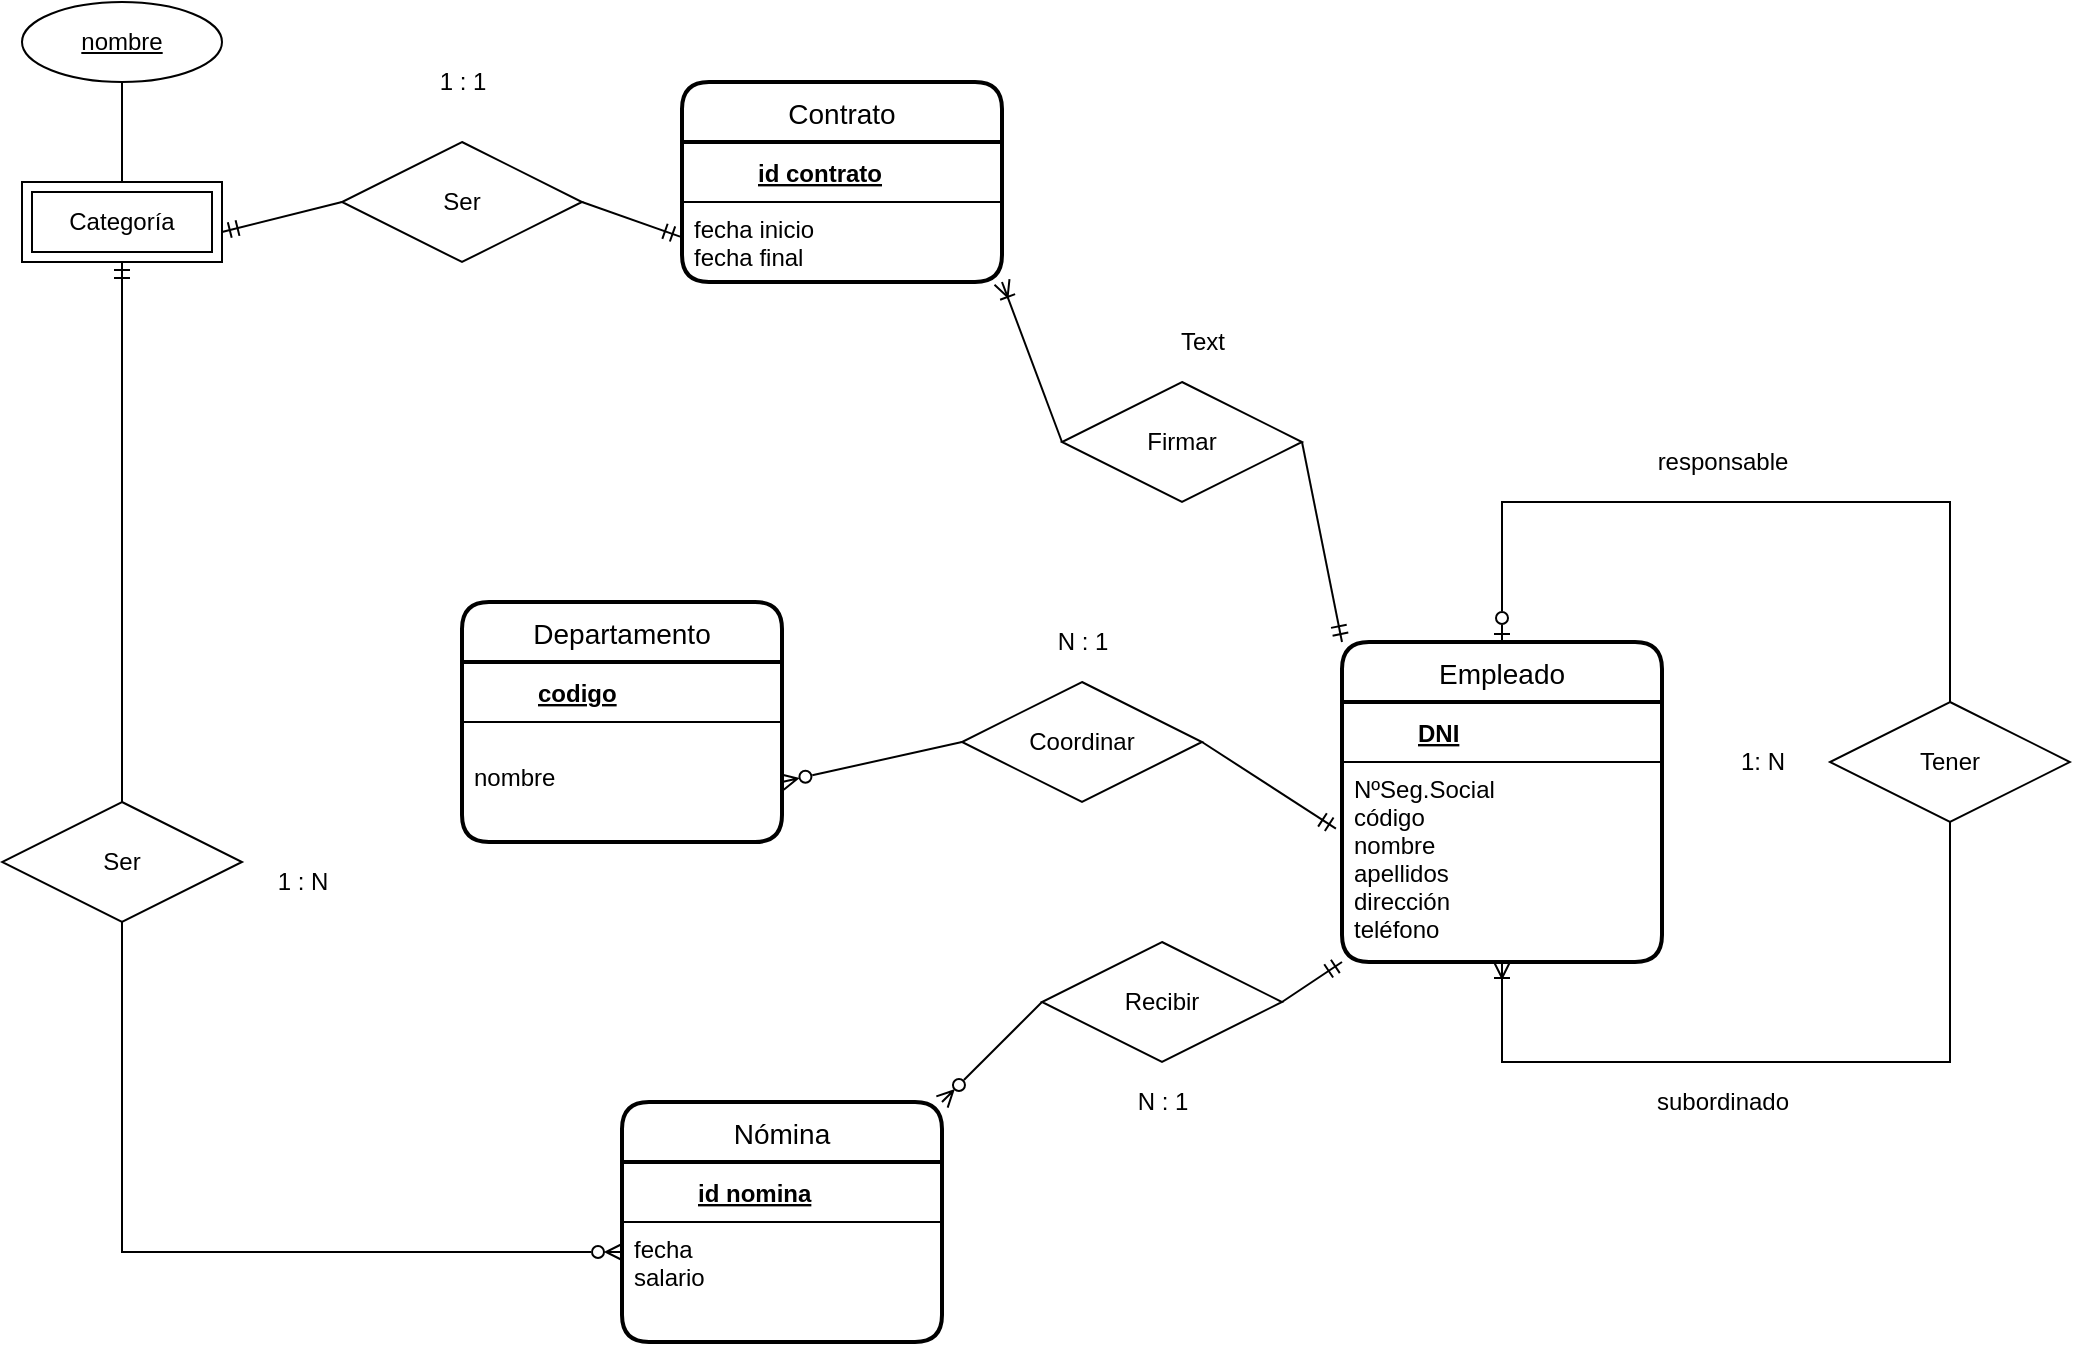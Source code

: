 <mxfile version="16.5.1" type="device"><diagram id="UYSSrEfnbiglc4Ua-VsY" name="Página-1"><mxGraphModel dx="2249" dy="2026" grid="1" gridSize="10" guides="1" tooltips="1" connect="1" arrows="1" fold="1" page="1" pageScale="1" pageWidth="827" pageHeight="1169" math="0" shadow="0"><root><mxCell id="0"/><mxCell id="1" parent="0"/><mxCell id="nhI9wyIcXoTq6VCzakzn-1" value="Empleado" style="swimlane;childLayout=stackLayout;horizontal=1;startSize=30;horizontalStack=0;rounded=1;fontSize=14;fontStyle=0;strokeWidth=2;resizeParent=0;resizeLast=1;shadow=0;dashed=0;align=center;" vertex="1" parent="1"><mxGeometry x="110" y="150" width="160" height="160" as="geometry"/></mxCell><mxCell id="nhI9wyIcXoTq6VCzakzn-43" value="" style="shape=table;startSize=0;container=1;collapsible=1;childLayout=tableLayout;fixedRows=1;rowLines=0;fontStyle=0;align=center;resizeLast=1;strokeColor=none;fillColor=none;collapsible=0;" vertex="1" parent="nhI9wyIcXoTq6VCzakzn-1"><mxGeometry y="30" width="160" height="30" as="geometry"/></mxCell><mxCell id="nhI9wyIcXoTq6VCzakzn-44" value="" style="shape=tableRow;horizontal=0;startSize=0;swimlaneHead=0;swimlaneBody=0;fillColor=none;collapsible=0;dropTarget=0;points=[[0,0.5],[1,0.5]];portConstraint=eastwest;top=0;left=0;right=0;bottom=1;" vertex="1" parent="nhI9wyIcXoTq6VCzakzn-43"><mxGeometry width="160" height="30" as="geometry"/></mxCell><mxCell id="nhI9wyIcXoTq6VCzakzn-45" value="" style="shape=partialRectangle;connectable=0;fillColor=none;top=0;left=0;bottom=0;right=0;fontStyle=1;overflow=hidden;" vertex="1" parent="nhI9wyIcXoTq6VCzakzn-44"><mxGeometry width="30" height="30" as="geometry"><mxRectangle width="30" height="30" as="alternateBounds"/></mxGeometry></mxCell><mxCell id="nhI9wyIcXoTq6VCzakzn-46" value="DNI" style="shape=partialRectangle;connectable=0;fillColor=none;top=0;left=0;bottom=0;right=0;align=left;spacingLeft=6;fontStyle=5;overflow=hidden;" vertex="1" parent="nhI9wyIcXoTq6VCzakzn-44"><mxGeometry x="30" width="130" height="30" as="geometry"><mxRectangle width="130" height="30" as="alternateBounds"/></mxGeometry></mxCell><mxCell id="nhI9wyIcXoTq6VCzakzn-2" value="NºSeg.Social&#10;código&#10;nombre&#10;apellidos&#10;dirección&#10;teléfono&#10;" style="align=left;strokeColor=none;fillColor=none;spacingLeft=4;fontSize=12;verticalAlign=top;resizable=0;rotatable=0;part=1;" vertex="1" parent="nhI9wyIcXoTq6VCzakzn-1"><mxGeometry y="60" width="160" height="100" as="geometry"/></mxCell><mxCell id="nhI9wyIcXoTq6VCzakzn-5" value="Departamento" style="swimlane;childLayout=stackLayout;horizontal=1;startSize=30;horizontalStack=0;rounded=1;fontSize=14;fontStyle=0;strokeWidth=2;resizeParent=0;resizeLast=1;shadow=0;dashed=0;align=center;" vertex="1" parent="1"><mxGeometry x="-330" y="130" width="160" height="120" as="geometry"/></mxCell><mxCell id="nhI9wyIcXoTq6VCzakzn-47" value="" style="shape=table;startSize=0;container=1;collapsible=1;childLayout=tableLayout;fixedRows=1;rowLines=0;fontStyle=0;align=center;resizeLast=1;strokeColor=none;fillColor=none;collapsible=0;" vertex="1" parent="nhI9wyIcXoTq6VCzakzn-5"><mxGeometry y="30" width="160" height="30" as="geometry"/></mxCell><mxCell id="nhI9wyIcXoTq6VCzakzn-48" value="" style="shape=tableRow;horizontal=0;startSize=0;swimlaneHead=0;swimlaneBody=0;fillColor=none;collapsible=0;dropTarget=0;points=[[0,0.5],[1,0.5]];portConstraint=eastwest;top=0;left=0;right=0;bottom=1;" vertex="1" parent="nhI9wyIcXoTq6VCzakzn-47"><mxGeometry width="160" height="30" as="geometry"/></mxCell><mxCell id="nhI9wyIcXoTq6VCzakzn-49" value="" style="shape=partialRectangle;connectable=0;fillColor=none;top=0;left=0;bottom=0;right=0;fontStyle=1;overflow=hidden;" vertex="1" parent="nhI9wyIcXoTq6VCzakzn-48"><mxGeometry width="30" height="30" as="geometry"><mxRectangle width="30" height="30" as="alternateBounds"/></mxGeometry></mxCell><mxCell id="nhI9wyIcXoTq6VCzakzn-50" value="codigo" style="shape=partialRectangle;connectable=0;fillColor=none;top=0;left=0;bottom=0;right=0;align=left;spacingLeft=6;fontStyle=5;overflow=hidden;" vertex="1" parent="nhI9wyIcXoTq6VCzakzn-48"><mxGeometry x="30" width="130" height="30" as="geometry"><mxRectangle width="130" height="30" as="alternateBounds"/></mxGeometry></mxCell><mxCell id="nhI9wyIcXoTq6VCzakzn-6" value="&#10;nombre&#10;" style="align=left;strokeColor=none;fillColor=none;spacingLeft=4;fontSize=12;verticalAlign=top;resizable=0;rotatable=0;part=1;" vertex="1" parent="nhI9wyIcXoTq6VCzakzn-5"><mxGeometry y="60" width="160" height="60" as="geometry"/></mxCell><mxCell id="nhI9wyIcXoTq6VCzakzn-9" value="Contrato" style="swimlane;childLayout=stackLayout;horizontal=1;startSize=30;horizontalStack=0;rounded=1;fontSize=14;fontStyle=0;strokeWidth=2;resizeParent=0;resizeLast=1;shadow=0;dashed=0;align=center;" vertex="1" parent="1"><mxGeometry x="-220" y="-130" width="160" height="100" as="geometry"/></mxCell><mxCell id="nhI9wyIcXoTq6VCzakzn-39" value="" style="shape=table;startSize=0;container=1;collapsible=1;childLayout=tableLayout;fixedRows=1;rowLines=0;fontStyle=0;align=center;resizeLast=1;strokeColor=none;fillColor=none;collapsible=0;" vertex="1" parent="nhI9wyIcXoTq6VCzakzn-9"><mxGeometry y="30" width="160" height="30" as="geometry"/></mxCell><mxCell id="nhI9wyIcXoTq6VCzakzn-40" value="" style="shape=tableRow;horizontal=0;startSize=0;swimlaneHead=0;swimlaneBody=0;fillColor=none;collapsible=0;dropTarget=0;points=[[0,0.5],[1,0.5]];portConstraint=eastwest;top=0;left=0;right=0;bottom=1;" vertex="1" parent="nhI9wyIcXoTq6VCzakzn-39"><mxGeometry width="160" height="30" as="geometry"/></mxCell><mxCell id="nhI9wyIcXoTq6VCzakzn-41" value="" style="shape=partialRectangle;connectable=0;fillColor=none;top=0;left=0;bottom=0;right=0;fontStyle=1;overflow=hidden;" vertex="1" parent="nhI9wyIcXoTq6VCzakzn-40"><mxGeometry width="30" height="30" as="geometry"><mxRectangle width="30" height="30" as="alternateBounds"/></mxGeometry></mxCell><mxCell id="nhI9wyIcXoTq6VCzakzn-42" value="id contrato" style="shape=partialRectangle;connectable=0;fillColor=none;top=0;left=0;bottom=0;right=0;align=left;spacingLeft=6;fontStyle=5;overflow=hidden;" vertex="1" parent="nhI9wyIcXoTq6VCzakzn-40"><mxGeometry x="30" width="130" height="30" as="geometry"><mxRectangle width="130" height="30" as="alternateBounds"/></mxGeometry></mxCell><mxCell id="nhI9wyIcXoTq6VCzakzn-10" value="fecha inicio&#10;fecha final" style="align=left;strokeColor=none;fillColor=none;spacingLeft=4;fontSize=12;verticalAlign=top;resizable=0;rotatable=0;part=1;" vertex="1" parent="nhI9wyIcXoTq6VCzakzn-9"><mxGeometry y="60" width="160" height="40" as="geometry"/></mxCell><mxCell id="nhI9wyIcXoTq6VCzakzn-11" value="Nómina" style="swimlane;childLayout=stackLayout;horizontal=1;startSize=30;horizontalStack=0;rounded=1;fontSize=14;fontStyle=0;strokeWidth=2;resizeParent=0;resizeLast=1;shadow=0;dashed=0;align=center;" vertex="1" parent="1"><mxGeometry x="-250" y="380" width="160" height="120" as="geometry"/></mxCell><mxCell id="nhI9wyIcXoTq6VCzakzn-51" value="" style="shape=table;startSize=0;container=1;collapsible=1;childLayout=tableLayout;fixedRows=1;rowLines=0;fontStyle=0;align=center;resizeLast=1;strokeColor=none;fillColor=none;collapsible=0;" vertex="1" parent="nhI9wyIcXoTq6VCzakzn-11"><mxGeometry y="30" width="160" height="30" as="geometry"/></mxCell><mxCell id="nhI9wyIcXoTq6VCzakzn-52" value="" style="shape=tableRow;horizontal=0;startSize=0;swimlaneHead=0;swimlaneBody=0;fillColor=none;collapsible=0;dropTarget=0;points=[[0,0.5],[1,0.5]];portConstraint=eastwest;top=0;left=0;right=0;bottom=1;" vertex="1" parent="nhI9wyIcXoTq6VCzakzn-51"><mxGeometry width="160" height="30" as="geometry"/></mxCell><mxCell id="nhI9wyIcXoTq6VCzakzn-53" value="" style="shape=partialRectangle;connectable=0;fillColor=none;top=0;left=0;bottom=0;right=0;fontStyle=1;overflow=hidden;" vertex="1" parent="nhI9wyIcXoTq6VCzakzn-52"><mxGeometry width="30" height="30" as="geometry"><mxRectangle width="30" height="30" as="alternateBounds"/></mxGeometry></mxCell><mxCell id="nhI9wyIcXoTq6VCzakzn-54" value="id nomina" style="shape=partialRectangle;connectable=0;fillColor=none;top=0;left=0;bottom=0;right=0;align=left;spacingLeft=6;fontStyle=5;overflow=hidden;" vertex="1" parent="nhI9wyIcXoTq6VCzakzn-52"><mxGeometry x="30" width="130" height="30" as="geometry"><mxRectangle width="130" height="30" as="alternateBounds"/></mxGeometry></mxCell><mxCell id="nhI9wyIcXoTq6VCzakzn-12" value="fecha&#10;salario&#10;" style="align=left;strokeColor=none;fillColor=none;spacingLeft=4;fontSize=12;verticalAlign=top;resizable=0;rotatable=0;part=1;" vertex="1" parent="nhI9wyIcXoTq6VCzakzn-11"><mxGeometry y="60" width="160" height="60" as="geometry"/></mxCell><mxCell id="nhI9wyIcXoTq6VCzakzn-13" value="Tener" style="shape=rhombus;perimeter=rhombusPerimeter;whiteSpace=wrap;html=1;align=center;" vertex="1" parent="1"><mxGeometry x="354" y="180" width="120" height="60" as="geometry"/></mxCell><mxCell id="nhI9wyIcXoTq6VCzakzn-14" value="" style="endArrow=ERoneToMany;html=1;rounded=0;exitX=0.5;exitY=1;exitDx=0;exitDy=0;entryX=0.5;entryY=1;entryDx=0;entryDy=0;endFill=0;" edge="1" parent="1" source="nhI9wyIcXoTq6VCzakzn-13" target="nhI9wyIcXoTq6VCzakzn-2"><mxGeometry relative="1" as="geometry"><mxPoint x="490" y="440" as="sourcePoint"/><mxPoint x="180" y="360" as="targetPoint"/><Array as="points"><mxPoint x="414" y="360"/><mxPoint x="300" y="360"/><mxPoint x="190" y="360"/></Array></mxGeometry></mxCell><mxCell id="nhI9wyIcXoTq6VCzakzn-15" value="subordinado" style="text;html=1;align=center;verticalAlign=middle;resizable=0;points=[];autosize=1;strokeColor=none;fillColor=none;" vertex="1" parent="1"><mxGeometry x="260" y="370" width="80" height="20" as="geometry"/></mxCell><mxCell id="nhI9wyIcXoTq6VCzakzn-16" value="" style="endArrow=ERzeroToOne;html=1;rounded=0;exitX=0.5;exitY=0;exitDx=0;exitDy=0;entryX=0.5;entryY=0;entryDx=0;entryDy=0;endFill=0;" edge="1" parent="1" source="nhI9wyIcXoTq6VCzakzn-13" target="nhI9wyIcXoTq6VCzakzn-1"><mxGeometry relative="1" as="geometry"><mxPoint x="490" y="140" as="sourcePoint"/><mxPoint x="650" y="140" as="targetPoint"/><Array as="points"><mxPoint x="414" y="80"/><mxPoint x="190" y="80"/></Array></mxGeometry></mxCell><mxCell id="nhI9wyIcXoTq6VCzakzn-18" value="responsable" style="text;html=1;align=center;verticalAlign=middle;resizable=0;points=[];autosize=1;strokeColor=none;fillColor=none;" vertex="1" parent="1"><mxGeometry x="260" y="50" width="80" height="20" as="geometry"/></mxCell><mxCell id="nhI9wyIcXoTq6VCzakzn-19" value="1: N" style="text;html=1;align=center;verticalAlign=middle;resizable=0;points=[];autosize=1;strokeColor=none;fillColor=none;" vertex="1" parent="1"><mxGeometry x="300" y="200" width="40" height="20" as="geometry"/></mxCell><mxCell id="nhI9wyIcXoTq6VCzakzn-20" value="Coordinar" style="shape=rhombus;perimeter=rhombusPerimeter;whiteSpace=wrap;html=1;align=center;" vertex="1" parent="1"><mxGeometry x="-80" y="170" width="120" height="60" as="geometry"/></mxCell><mxCell id="nhI9wyIcXoTq6VCzakzn-21" value="" style="endArrow=ERmandOne;html=1;rounded=0;entryX=-0.019;entryY=0.333;entryDx=0;entryDy=0;entryPerimeter=0;exitX=1;exitY=0.5;exitDx=0;exitDy=0;endFill=0;" edge="1" parent="1" source="nhI9wyIcXoTq6VCzakzn-20" target="nhI9wyIcXoTq6VCzakzn-2"><mxGeometry relative="1" as="geometry"><mxPoint x="-120" y="140" as="sourcePoint"/><mxPoint x="40" y="140" as="targetPoint"/></mxGeometry></mxCell><mxCell id="nhI9wyIcXoTq6VCzakzn-22" value="" style="endArrow=none;html=1;rounded=0;exitX=1;exitY=0.5;exitDx=0;exitDy=0;entryX=0;entryY=0.5;entryDx=0;entryDy=0;startArrow=ERzeroToMany;startFill=0;" edge="1" parent="1" source="nhI9wyIcXoTq6VCzakzn-6" target="nhI9wyIcXoTq6VCzakzn-20"><mxGeometry relative="1" as="geometry"><mxPoint x="-160" y="280" as="sourcePoint"/><mxPoint x="-90" y="180" as="targetPoint"/></mxGeometry></mxCell><mxCell id="nhI9wyIcXoTq6VCzakzn-24" value="Recibir" style="shape=rhombus;perimeter=rhombusPerimeter;whiteSpace=wrap;html=1;align=center;" vertex="1" parent="1"><mxGeometry x="-40" y="300" width="120" height="60" as="geometry"/></mxCell><mxCell id="nhI9wyIcXoTq6VCzakzn-25" value="" style="endArrow=ERmandOne;html=1;rounded=0;entryX=0;entryY=1;entryDx=0;entryDy=0;exitX=1;exitY=0.5;exitDx=0;exitDy=0;endFill=0;" edge="1" parent="1" source="nhI9wyIcXoTq6VCzakzn-24" target="nhI9wyIcXoTq6VCzakzn-2"><mxGeometry relative="1" as="geometry"><mxPoint x="120" y="439.5" as="sourcePoint"/><mxPoint x="280" y="439.5" as="targetPoint"/></mxGeometry></mxCell><mxCell id="nhI9wyIcXoTq6VCzakzn-26" value="" style="endArrow=none;html=1;rounded=0;exitX=1;exitY=0;exitDx=0;exitDy=0;entryX=0;entryY=0.5;entryDx=0;entryDy=0;startArrow=ERzeroToMany;startFill=0;" edge="1" parent="1" source="nhI9wyIcXoTq6VCzakzn-11" target="nhI9wyIcXoTq6VCzakzn-24"><mxGeometry relative="1" as="geometry"><mxPoint x="-60" y="410" as="sourcePoint"/><mxPoint x="100" y="410" as="targetPoint"/></mxGeometry></mxCell><mxCell id="nhI9wyIcXoTq6VCzakzn-27" value="Firmar" style="shape=rhombus;perimeter=rhombusPerimeter;whiteSpace=wrap;html=1;align=center;" vertex="1" parent="1"><mxGeometry x="-30" y="20" width="120" height="60" as="geometry"/></mxCell><mxCell id="nhI9wyIcXoTq6VCzakzn-28" value="" style="endArrow=ERmandOne;html=1;rounded=0;exitX=1;exitY=0.5;exitDx=0;exitDy=0;entryX=0;entryY=0;entryDx=0;entryDy=0;endFill=0;" edge="1" parent="1" source="nhI9wyIcXoTq6VCzakzn-27" target="nhI9wyIcXoTq6VCzakzn-1"><mxGeometry relative="1" as="geometry"><mxPoint x="80" as="sourcePoint"/><mxPoint x="240" as="targetPoint"/></mxGeometry></mxCell><mxCell id="nhI9wyIcXoTq6VCzakzn-29" value="" style="endArrow=none;html=1;rounded=0;exitX=1;exitY=1;exitDx=0;exitDy=0;entryX=0;entryY=0.5;entryDx=0;entryDy=0;startArrow=ERoneToMany;startFill=0;" edge="1" parent="1" source="nhI9wyIcXoTq6VCzakzn-10" target="nhI9wyIcXoTq6VCzakzn-27"><mxGeometry relative="1" as="geometry"><mxPoint y="-70.5" as="sourcePoint"/><mxPoint x="160" y="-70.5" as="targetPoint"/></mxGeometry></mxCell><mxCell id="nhI9wyIcXoTq6VCzakzn-30" value="N : 1" style="text;html=1;align=center;verticalAlign=middle;resizable=0;points=[];autosize=1;strokeColor=none;fillColor=none;" vertex="1" parent="1"><mxGeometry y="370" width="40" height="20" as="geometry"/></mxCell><mxCell id="nhI9wyIcXoTq6VCzakzn-31" value="N : 1" style="text;html=1;align=center;verticalAlign=middle;resizable=0;points=[];autosize=1;strokeColor=none;fillColor=none;" vertex="1" parent="1"><mxGeometry x="-40" y="140" width="40" height="20" as="geometry"/></mxCell><mxCell id="nhI9wyIcXoTq6VCzakzn-33" value="Ser" style="shape=rhombus;perimeter=rhombusPerimeter;whiteSpace=wrap;html=1;align=center;" vertex="1" parent="1"><mxGeometry x="-390" y="-100" width="120" height="60" as="geometry"/></mxCell><mxCell id="nhI9wyIcXoTq6VCzakzn-34" value="" style="endArrow=none;html=1;rounded=0;exitX=1;exitY=0.5;exitDx=0;exitDy=0;entryX=0;entryY=0.5;entryDx=0;entryDy=0;startArrow=ERmandOne;startFill=0;" edge="1" parent="1" target="nhI9wyIcXoTq6VCzakzn-33"><mxGeometry relative="1" as="geometry"><mxPoint x="-450" y="-55" as="sourcePoint"/><mxPoint x="-270" y="-11" as="targetPoint"/></mxGeometry></mxCell><mxCell id="nhI9wyIcXoTq6VCzakzn-35" value="" style="endArrow=ERmandOne;html=1;rounded=0;entryX=-0.006;entryY=0.433;entryDx=0;entryDy=0;entryPerimeter=0;exitX=1;exitY=0.5;exitDx=0;exitDy=0;endFill=0;" edge="1" parent="1" source="nhI9wyIcXoTq6VCzakzn-33" target="nhI9wyIcXoTq6VCzakzn-10"><mxGeometry relative="1" as="geometry"><mxPoint x="-440" y="40" as="sourcePoint"/><mxPoint x="-280" y="40" as="targetPoint"/></mxGeometry></mxCell><mxCell id="nhI9wyIcXoTq6VCzakzn-36" value="Categoría" style="shape=ext;margin=3;double=1;whiteSpace=wrap;html=1;align=center;" vertex="1" parent="1"><mxGeometry x="-550" y="-80" width="100" height="40" as="geometry"/></mxCell><mxCell id="nhI9wyIcXoTq6VCzakzn-37" value="" style="endArrow=none;html=1;rounded=0;exitX=0.5;exitY=0;exitDx=0;exitDy=0;entryX=0.5;entryY=1;entryDx=0;entryDy=0;" edge="1" parent="1" source="nhI9wyIcXoTq6VCzakzn-36" target="nhI9wyIcXoTq6VCzakzn-38"><mxGeometry relative="1" as="geometry"><mxPoint x="-390" y="200" as="sourcePoint"/><mxPoint x="-500" y="-150" as="targetPoint"/></mxGeometry></mxCell><mxCell id="nhI9wyIcXoTq6VCzakzn-38" value="nombre" style="ellipse;whiteSpace=wrap;html=1;align=center;fontStyle=4;" vertex="1" parent="1"><mxGeometry x="-550" y="-170" width="100" height="40" as="geometry"/></mxCell><mxCell id="nhI9wyIcXoTq6VCzakzn-57" style="edgeStyle=orthogonalEdgeStyle;rounded=0;orthogonalLoop=1;jettySize=auto;html=1;exitX=0.5;exitY=0;exitDx=0;exitDy=0;entryX=0.5;entryY=1;entryDx=0;entryDy=0;startArrow=none;startFill=0;endArrow=ERmandOne;endFill=0;" edge="1" parent="1" source="nhI9wyIcXoTq6VCzakzn-55" target="nhI9wyIcXoTq6VCzakzn-36"><mxGeometry relative="1" as="geometry"/></mxCell><mxCell id="nhI9wyIcXoTq6VCzakzn-59" style="edgeStyle=orthogonalEdgeStyle;rounded=0;orthogonalLoop=1;jettySize=auto;html=1;exitX=0.5;exitY=1;exitDx=0;exitDy=0;entryX=0;entryY=0.25;entryDx=0;entryDy=0;startArrow=none;startFill=0;endArrow=ERzeroToMany;endFill=0;" edge="1" parent="1" source="nhI9wyIcXoTq6VCzakzn-55" target="nhI9wyIcXoTq6VCzakzn-12"><mxGeometry relative="1" as="geometry"/></mxCell><mxCell id="nhI9wyIcXoTq6VCzakzn-55" value="Ser" style="shape=rhombus;perimeter=rhombusPerimeter;whiteSpace=wrap;html=1;align=center;" vertex="1" parent="1"><mxGeometry x="-560" y="230" width="120" height="60" as="geometry"/></mxCell><mxCell id="nhI9wyIcXoTq6VCzakzn-60" value="1 : N" style="text;html=1;align=center;verticalAlign=middle;resizable=0;points=[];autosize=1;strokeColor=none;fillColor=none;" vertex="1" parent="1"><mxGeometry x="-430" y="260" width="40" height="20" as="geometry"/></mxCell><mxCell id="nhI9wyIcXoTq6VCzakzn-61" value="1 : 1" style="text;html=1;align=center;verticalAlign=middle;resizable=0;points=[];autosize=1;strokeColor=none;fillColor=none;" vertex="1" parent="1"><mxGeometry x="-350" y="-140" width="40" height="20" as="geometry"/></mxCell><mxCell id="nhI9wyIcXoTq6VCzakzn-62" value="Text" style="text;html=1;align=center;verticalAlign=middle;resizable=0;points=[];autosize=1;strokeColor=none;fillColor=none;" vertex="1" parent="1"><mxGeometry x="20" y="-10" width="40" height="20" as="geometry"/></mxCell></root></mxGraphModel></diagram></mxfile>